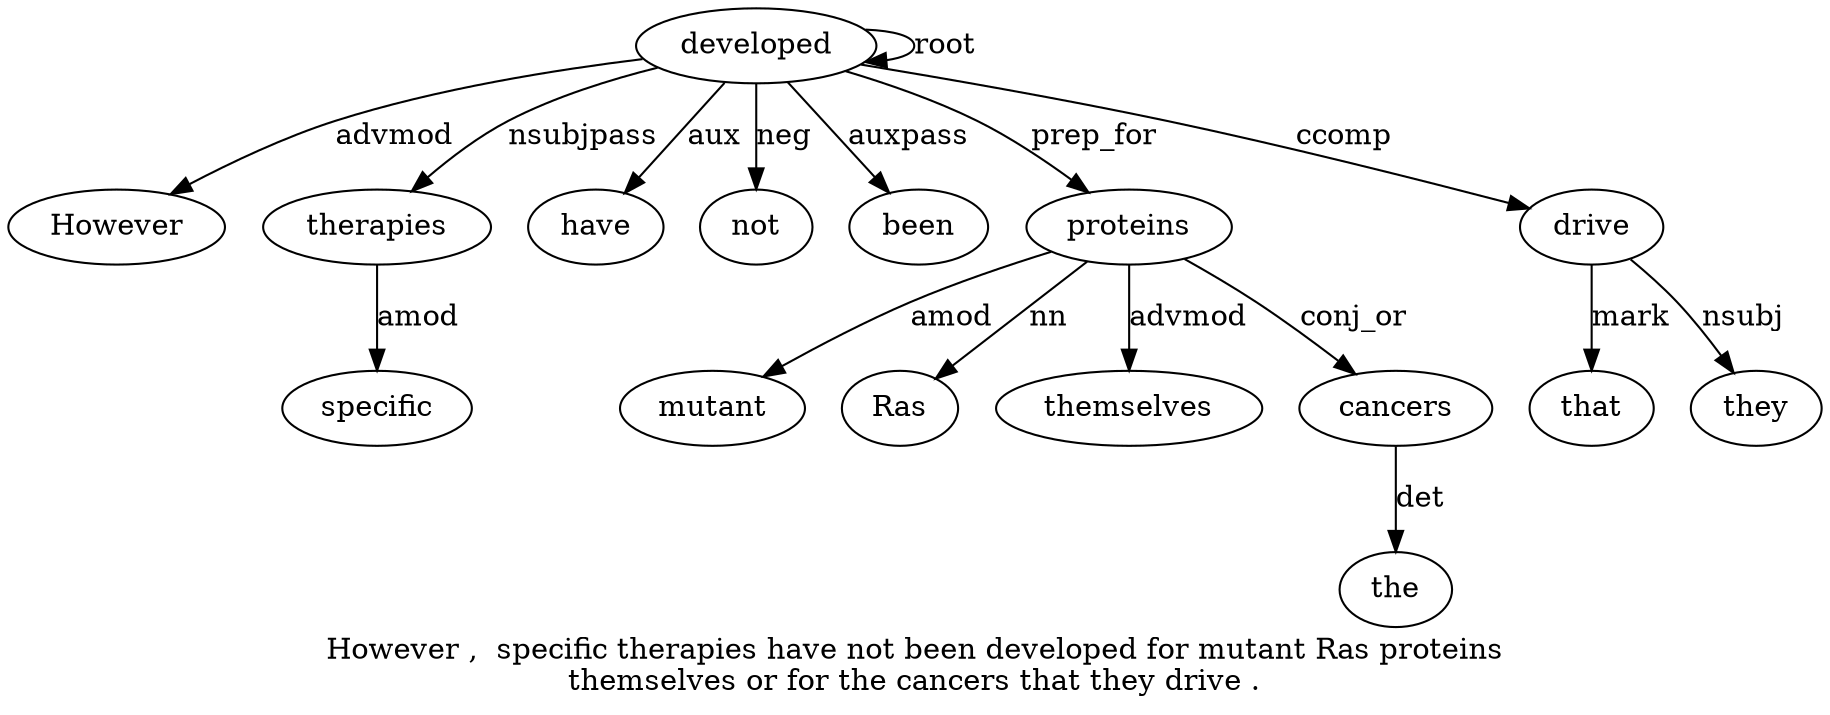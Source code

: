 digraph "However ,  specific therapies have not been developed for mutant Ras proteins themselves or for the cancers that they drive ." {
label="However ,  specific therapies have not been developed for mutant Ras proteins
themselves or for the cancers that they drive .";
developed8 [style=filled, fillcolor=white, label=developed];
However1 [style=filled, fillcolor=white, label=However];
developed8 -> However1  [label=advmod];
therapies4 [style=filled, fillcolor=white, label=therapies];
specific3 [style=filled, fillcolor=white, label=specific];
therapies4 -> specific3  [label=amod];
developed8 -> therapies4  [label=nsubjpass];
have5 [style=filled, fillcolor=white, label=have];
developed8 -> have5  [label=aux];
not6 [style=filled, fillcolor=white, label=not];
developed8 -> not6  [label=neg];
been7 [style=filled, fillcolor=white, label=been];
developed8 -> been7  [label=auxpass];
developed8 -> developed8  [label=root];
proteins12 [style=filled, fillcolor=white, label=proteins];
mutant10 [style=filled, fillcolor=white, label=mutant];
proteins12 -> mutant10  [label=amod];
Ras11 [style=filled, fillcolor=white, label=Ras];
proteins12 -> Ras11  [label=nn];
developed8 -> proteins12  [label=prep_for];
themselves13 [style=filled, fillcolor=white, label=themselves];
proteins12 -> themselves13  [label=advmod];
cancers17 [style=filled, fillcolor=white, label=cancers];
the16 [style=filled, fillcolor=white, label=the];
cancers17 -> the16  [label=det];
proteins12 -> cancers17  [label=conj_or];
drive20 [style=filled, fillcolor=white, label=drive];
that18 [style=filled, fillcolor=white, label=that];
drive20 -> that18  [label=mark];
they19 [style=filled, fillcolor=white, label=they];
drive20 -> they19  [label=nsubj];
developed8 -> drive20  [label=ccomp];
}
